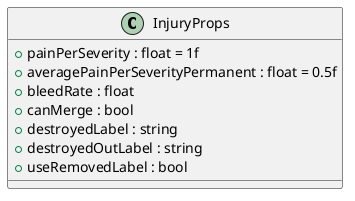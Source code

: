 @startuml
class InjuryProps {
    + painPerSeverity : float = 1f
    + averagePainPerSeverityPermanent : float = 0.5f
    + bleedRate : float
    + canMerge : bool
    + destroyedLabel : string
    + destroyedOutLabel : string
    + useRemovedLabel : bool
}
@enduml
